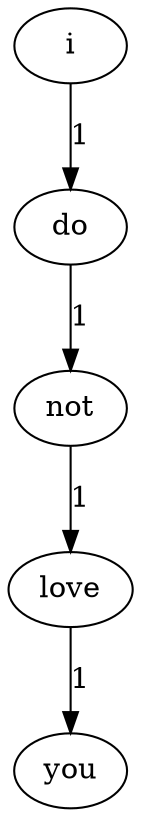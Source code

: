 digraph G {
	"love" [label="love"];
	"not" [label="not"];
	"i" [label="i"];
	"do" [label="do"];
	"you" [label="you"];
	"love" -> "you" [label="1"];
	"not" -> "love" [label="1"];
	"i" -> "do" [label="1"];
	"do" -> "not" [label="1"];
}